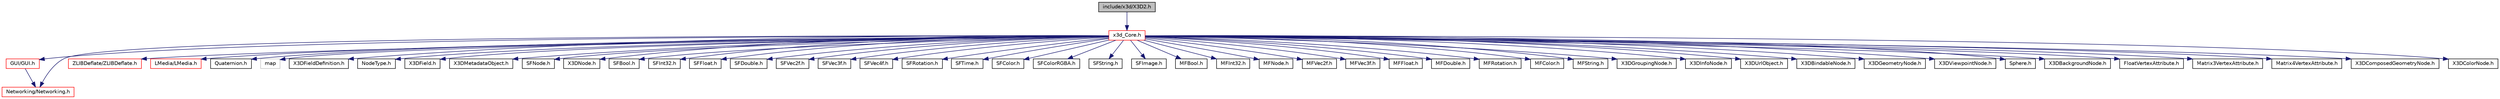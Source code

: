 digraph G
{
  edge [fontname="Helvetica",fontsize="10",labelfontname="Helvetica",labelfontsize="10"];
  node [fontname="Helvetica",fontsize="10",shape=record];
  Node1 [label="include/x3d/X3D2.h",height=0.2,width=0.4,color="black", fillcolor="grey75", style="filled" fontcolor="black"];
  Node1 -> Node2 [color="midnightblue",fontsize="10",style="solid",fontname="Helvetica"];
  Node2 [label="x3d_Core.h",height=0.2,width=0.4,color="red", fillcolor="white", style="filled",URL="$x3d___core_8h.html"];
  Node2 -> Node3 [color="midnightblue",fontsize="10",style="solid",fontname="Helvetica"];
  Node3 [label="GUI/GUI.h",height=0.2,width=0.4,color="red", fillcolor="white", style="filled",URL="$_g_u_i_8h.html"];
  Node3 -> Node4 [color="midnightblue",fontsize="10",style="solid",fontname="Helvetica"];
  Node4 [label="Networking/Networking.h",height=0.2,width=0.4,color="red", fillcolor="white", style="filled",URL="$_networking_8h.html"];
  Node2 -> Node5 [color="midnightblue",fontsize="10",style="solid",fontname="Helvetica"];
  Node5 [label="ZLIBDeflate/ZLIBDeflate.h",height=0.2,width=0.4,color="red", fillcolor="white", style="filled",URL="$_z_l_i_b_deflate_8h.html"];
  Node2 -> Node6 [color="midnightblue",fontsize="10",style="solid",fontname="Helvetica"];
  Node6 [label="LMedia/LMedia.h",height=0.2,width=0.4,color="red", fillcolor="white", style="filled",URL="$_l_media_8h.html"];
  Node2 -> Node4 [color="midnightblue",fontsize="10",style="solid",fontname="Helvetica"];
  Node2 -> Node7 [color="midnightblue",fontsize="10",style="solid",fontname="Helvetica"];
  Node7 [label="Quaternion.h",height=0.2,width=0.4,color="black", fillcolor="white", style="filled",URL="$_quaternion_8h.html"];
  Node2 -> Node8 [color="midnightblue",fontsize="10",style="solid",fontname="Helvetica"];
  Node8 [label="map",height=0.2,width=0.4,color="grey75", fillcolor="white", style="filled"];
  Node2 -> Node9 [color="midnightblue",fontsize="10",style="solid",fontname="Helvetica"];
  Node9 [label="X3DFieldDefinition.h",height=0.2,width=0.4,color="black", fillcolor="white", style="filled",URL="$_x3_d_field_definition_8h.html"];
  Node2 -> Node10 [color="midnightblue",fontsize="10",style="solid",fontname="Helvetica"];
  Node10 [label="NodeType.h",height=0.2,width=0.4,color="black", fillcolor="white", style="filled",URL="$_node_type_8h.html"];
  Node2 -> Node11 [color="midnightblue",fontsize="10",style="solid",fontname="Helvetica"];
  Node11 [label="X3DField.h",height=0.2,width=0.4,color="black", fillcolor="white", style="filled",URL="$_x3_d_field_8h.html"];
  Node2 -> Node12 [color="midnightblue",fontsize="10",style="solid",fontname="Helvetica"];
  Node12 [label="X3DMetadataObject.h",height=0.2,width=0.4,color="black", fillcolor="white", style="filled",URL="$_x3_d_metadata_object_8h.html"];
  Node2 -> Node13 [color="midnightblue",fontsize="10",style="solid",fontname="Helvetica"];
  Node13 [label="SFNode.h",height=0.2,width=0.4,color="black", fillcolor="white", style="filled",URL="$_s_f_node_8h.html"];
  Node2 -> Node14 [color="midnightblue",fontsize="10",style="solid",fontname="Helvetica"];
  Node14 [label="X3DNode.h",height=0.2,width=0.4,color="black", fillcolor="white", style="filled",URL="$_x3_d_node_8h.html"];
  Node2 -> Node15 [color="midnightblue",fontsize="10",style="solid",fontname="Helvetica"];
  Node15 [label="SFBool.h",height=0.2,width=0.4,color="black", fillcolor="white", style="filled",URL="$_s_f_bool_8h.html"];
  Node2 -> Node16 [color="midnightblue",fontsize="10",style="solid",fontname="Helvetica"];
  Node16 [label="SFInt32.h",height=0.2,width=0.4,color="black", fillcolor="white", style="filled",URL="$_s_f_int32_8h.html"];
  Node2 -> Node17 [color="midnightblue",fontsize="10",style="solid",fontname="Helvetica"];
  Node17 [label="SFFloat.h",height=0.2,width=0.4,color="black", fillcolor="white", style="filled",URL="$_s_f_float_8h.html"];
  Node2 -> Node18 [color="midnightblue",fontsize="10",style="solid",fontname="Helvetica"];
  Node18 [label="SFDouble.h",height=0.2,width=0.4,color="black", fillcolor="white", style="filled",URL="$_s_f_double_8h.html"];
  Node2 -> Node19 [color="midnightblue",fontsize="10",style="solid",fontname="Helvetica"];
  Node19 [label="SFVec2f.h",height=0.2,width=0.4,color="black", fillcolor="white", style="filled",URL="$_s_f_vec2f_8h.html"];
  Node2 -> Node20 [color="midnightblue",fontsize="10",style="solid",fontname="Helvetica"];
  Node20 [label="SFVec3f.h",height=0.2,width=0.4,color="black", fillcolor="white", style="filled",URL="$_s_f_vec3f_8h.html"];
  Node2 -> Node21 [color="midnightblue",fontsize="10",style="solid",fontname="Helvetica"];
  Node21 [label="SFVec4f.h",height=0.2,width=0.4,color="black", fillcolor="white", style="filled",URL="$_s_f_vec4f_8h.html"];
  Node2 -> Node22 [color="midnightblue",fontsize="10",style="solid",fontname="Helvetica"];
  Node22 [label="SFRotation.h",height=0.2,width=0.4,color="black", fillcolor="white", style="filled",URL="$_s_f_rotation_8h.html"];
  Node2 -> Node23 [color="midnightblue",fontsize="10",style="solid",fontname="Helvetica"];
  Node23 [label="SFTime.h",height=0.2,width=0.4,color="black", fillcolor="white", style="filled",URL="$_s_f_time_8h.html"];
  Node2 -> Node24 [color="midnightblue",fontsize="10",style="solid",fontname="Helvetica"];
  Node24 [label="SFColor.h",height=0.2,width=0.4,color="black", fillcolor="white", style="filled",URL="$_s_f_color_8h.html"];
  Node2 -> Node25 [color="midnightblue",fontsize="10",style="solid",fontname="Helvetica"];
  Node25 [label="SFColorRGBA.h",height=0.2,width=0.4,color="black", fillcolor="white", style="filled",URL="$_s_f_color_r_g_b_a_8h.html"];
  Node2 -> Node26 [color="midnightblue",fontsize="10",style="solid",fontname="Helvetica"];
  Node26 [label="SFString.h",height=0.2,width=0.4,color="black", fillcolor="white", style="filled",URL="$_s_f_string_8h.html"];
  Node2 -> Node27 [color="midnightblue",fontsize="10",style="solid",fontname="Helvetica"];
  Node27 [label="SFImage.h",height=0.2,width=0.4,color="black", fillcolor="white", style="filled",URL="$_s_f_image_8h.html"];
  Node2 -> Node28 [color="midnightblue",fontsize="10",style="solid",fontname="Helvetica"];
  Node28 [label="MFBool.h",height=0.2,width=0.4,color="black", fillcolor="white", style="filled",URL="$_m_f_bool_8h.html"];
  Node2 -> Node29 [color="midnightblue",fontsize="10",style="solid",fontname="Helvetica"];
  Node29 [label="MFInt32.h",height=0.2,width=0.4,color="black", fillcolor="white", style="filled",URL="$_m_f_int32_8h.html"];
  Node2 -> Node30 [color="midnightblue",fontsize="10",style="solid",fontname="Helvetica"];
  Node30 [label="MFNode.h",height=0.2,width=0.4,color="black", fillcolor="white", style="filled",URL="$_m_f_node_8h.html"];
  Node2 -> Node31 [color="midnightblue",fontsize="10",style="solid",fontname="Helvetica"];
  Node31 [label="MFVec2f.h",height=0.2,width=0.4,color="black", fillcolor="white", style="filled",URL="$_m_f_vec2f_8h.html"];
  Node2 -> Node32 [color="midnightblue",fontsize="10",style="solid",fontname="Helvetica"];
  Node32 [label="MFVec3f.h",height=0.2,width=0.4,color="black", fillcolor="white", style="filled",URL="$_m_f_vec3f_8h.html"];
  Node2 -> Node33 [color="midnightblue",fontsize="10",style="solid",fontname="Helvetica"];
  Node33 [label="MFFloat.h",height=0.2,width=0.4,color="black", fillcolor="white", style="filled",URL="$_m_f_float_8h.html"];
  Node2 -> Node34 [color="midnightblue",fontsize="10",style="solid",fontname="Helvetica"];
  Node34 [label="MFDouble.h",height=0.2,width=0.4,color="black", fillcolor="white", style="filled",URL="$_m_f_double_8h.html"];
  Node2 -> Node35 [color="midnightblue",fontsize="10",style="solid",fontname="Helvetica"];
  Node35 [label="MFRotation.h",height=0.2,width=0.4,color="black", fillcolor="white", style="filled",URL="$_m_f_rotation_8h.html"];
  Node2 -> Node36 [color="midnightblue",fontsize="10",style="solid",fontname="Helvetica"];
  Node36 [label="MFColor.h",height=0.2,width=0.4,color="black", fillcolor="white", style="filled",URL="$_m_f_color_8h.html"];
  Node2 -> Node37 [color="midnightblue",fontsize="10",style="solid",fontname="Helvetica"];
  Node37 [label="MFString.h",height=0.2,width=0.4,color="black", fillcolor="white", style="filled",URL="$_m_f_string_8h.html"];
  Node2 -> Node38 [color="midnightblue",fontsize="10",style="solid",fontname="Helvetica"];
  Node38 [label="X3DGroupingNode.h",height=0.2,width=0.4,color="black", fillcolor="white", style="filled",URL="$_x3_d_grouping_node_8h.html"];
  Node2 -> Node39 [color="midnightblue",fontsize="10",style="solid",fontname="Helvetica"];
  Node39 [label="X3DInfoNode.h",height=0.2,width=0.4,color="black", fillcolor="white", style="filled",URL="$_x3_d_info_node_8h.html"];
  Node2 -> Node40 [color="midnightblue",fontsize="10",style="solid",fontname="Helvetica"];
  Node40 [label="X3DUrlObject.h",height=0.2,width=0.4,color="black", fillcolor="white", style="filled",URL="$_x3_d_url_object_8h.html"];
  Node2 -> Node41 [color="midnightblue",fontsize="10",style="solid",fontname="Helvetica"];
  Node41 [label="X3DBindableNode.h",height=0.2,width=0.4,color="black", fillcolor="white", style="filled",URL="$_x3_d_bindable_node_8h.html"];
  Node2 -> Node42 [color="midnightblue",fontsize="10",style="solid",fontname="Helvetica"];
  Node42 [label="X3DGeometryNode.h",height=0.2,width=0.4,color="black", fillcolor="white", style="filled",URL="$_x3_d_geometry_node_8h.html"];
  Node2 -> Node43 [color="midnightblue",fontsize="10",style="solid",fontname="Helvetica"];
  Node43 [label="X3DViewpointNode.h",height=0.2,width=0.4,color="black", fillcolor="white", style="filled",URL="$_x3_d_viewpoint_node_8h.html"];
  Node2 -> Node44 [color="midnightblue",fontsize="10",style="solid",fontname="Helvetica"];
  Node44 [label="Sphere.h",height=0.2,width=0.4,color="black", fillcolor="white", style="filled",URL="$x3d_2_sphere_8h.html"];
  Node2 -> Node45 [color="midnightblue",fontsize="10",style="solid",fontname="Helvetica"];
  Node45 [label="X3DBackgroundNode.h",height=0.2,width=0.4,color="black", fillcolor="white", style="filled",URL="$_x3_d_background_node_8h.html"];
  Node2 -> Node46 [color="midnightblue",fontsize="10",style="solid",fontname="Helvetica"];
  Node46 [label="FloatVertexAttribute.h",height=0.2,width=0.4,color="black", fillcolor="white", style="filled",URL="$_float_vertex_attribute_8h.html"];
  Node2 -> Node47 [color="midnightblue",fontsize="10",style="solid",fontname="Helvetica"];
  Node47 [label="Matrix3VertexAttribute.h",height=0.2,width=0.4,color="black", fillcolor="white", style="filled",URL="$_matrix3_vertex_attribute_8h.html"];
  Node2 -> Node48 [color="midnightblue",fontsize="10",style="solid",fontname="Helvetica"];
  Node48 [label="Matrix4VertexAttribute.h",height=0.2,width=0.4,color="black", fillcolor="white", style="filled",URL="$_matrix4_vertex_attribute_8h.html"];
  Node2 -> Node49 [color="midnightblue",fontsize="10",style="solid",fontname="Helvetica"];
  Node49 [label="X3DComposedGeometryNode.h",height=0.2,width=0.4,color="black", fillcolor="white", style="filled",URL="$_x3_d_composed_geometry_node_8h.html"];
  Node2 -> Node50 [color="midnightblue",fontsize="10",style="solid",fontname="Helvetica"];
  Node50 [label="X3DColorNode.h",height=0.2,width=0.4,color="black", fillcolor="white", style="filled",URL="$_x3_d_color_node_8h.html"];
}
